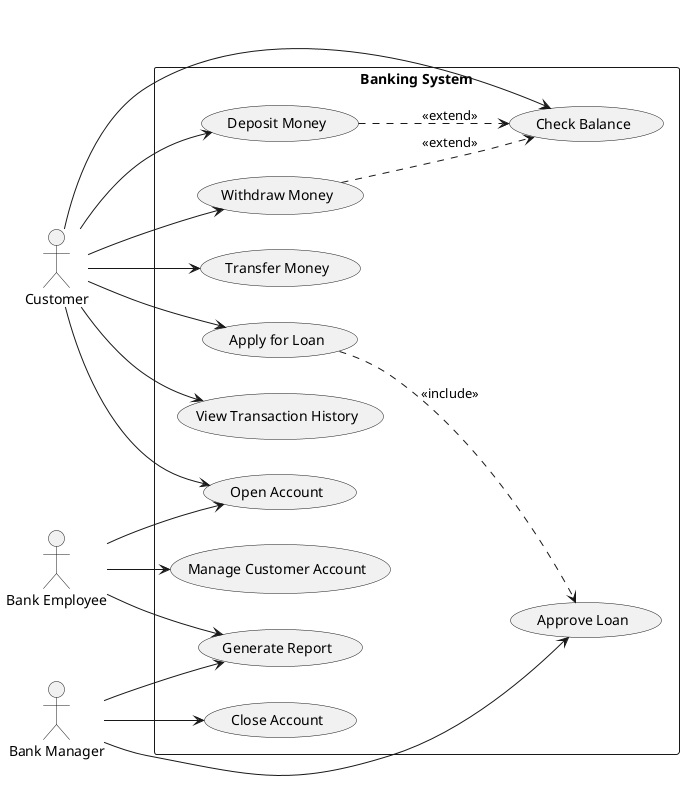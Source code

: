 @startuml Banking System

left to right direction
skinparam packageStyle rectangle

actor Customer as c
actor "Bank Employee" as e
actor "Bank Manager" as m

rectangle "Banking System" {
    usecase "Open Account" as UC1
    usecase "Deposit Money" as UC2
    usecase "Withdraw Money" as UC3
    usecase "Transfer Money" as UC4
    usecase "Check Balance" as UC5
    usecase "Apply for Loan" as UC6
    usecase "Approve Loan" as UC7
    usecase "Close Account" as UC8
    usecase "Generate Report" as UC9
    usecase "Manage Customer Account" as UC10
    usecase "View Transaction History" as UC11
}

c --> UC1
c --> UC2
c --> UC3
c --> UC4
c --> UC5
c --> UC6
c --> UC11

e --> UC10
e --> UC9
e --> UC1

m --> UC7
m --> UC8
m --> UC9

UC6 ..> UC7 : <<include>>
UC2 ..> UC5 : <<extend>>
UC3 ..> UC5 : <<extend>>

@enduml
